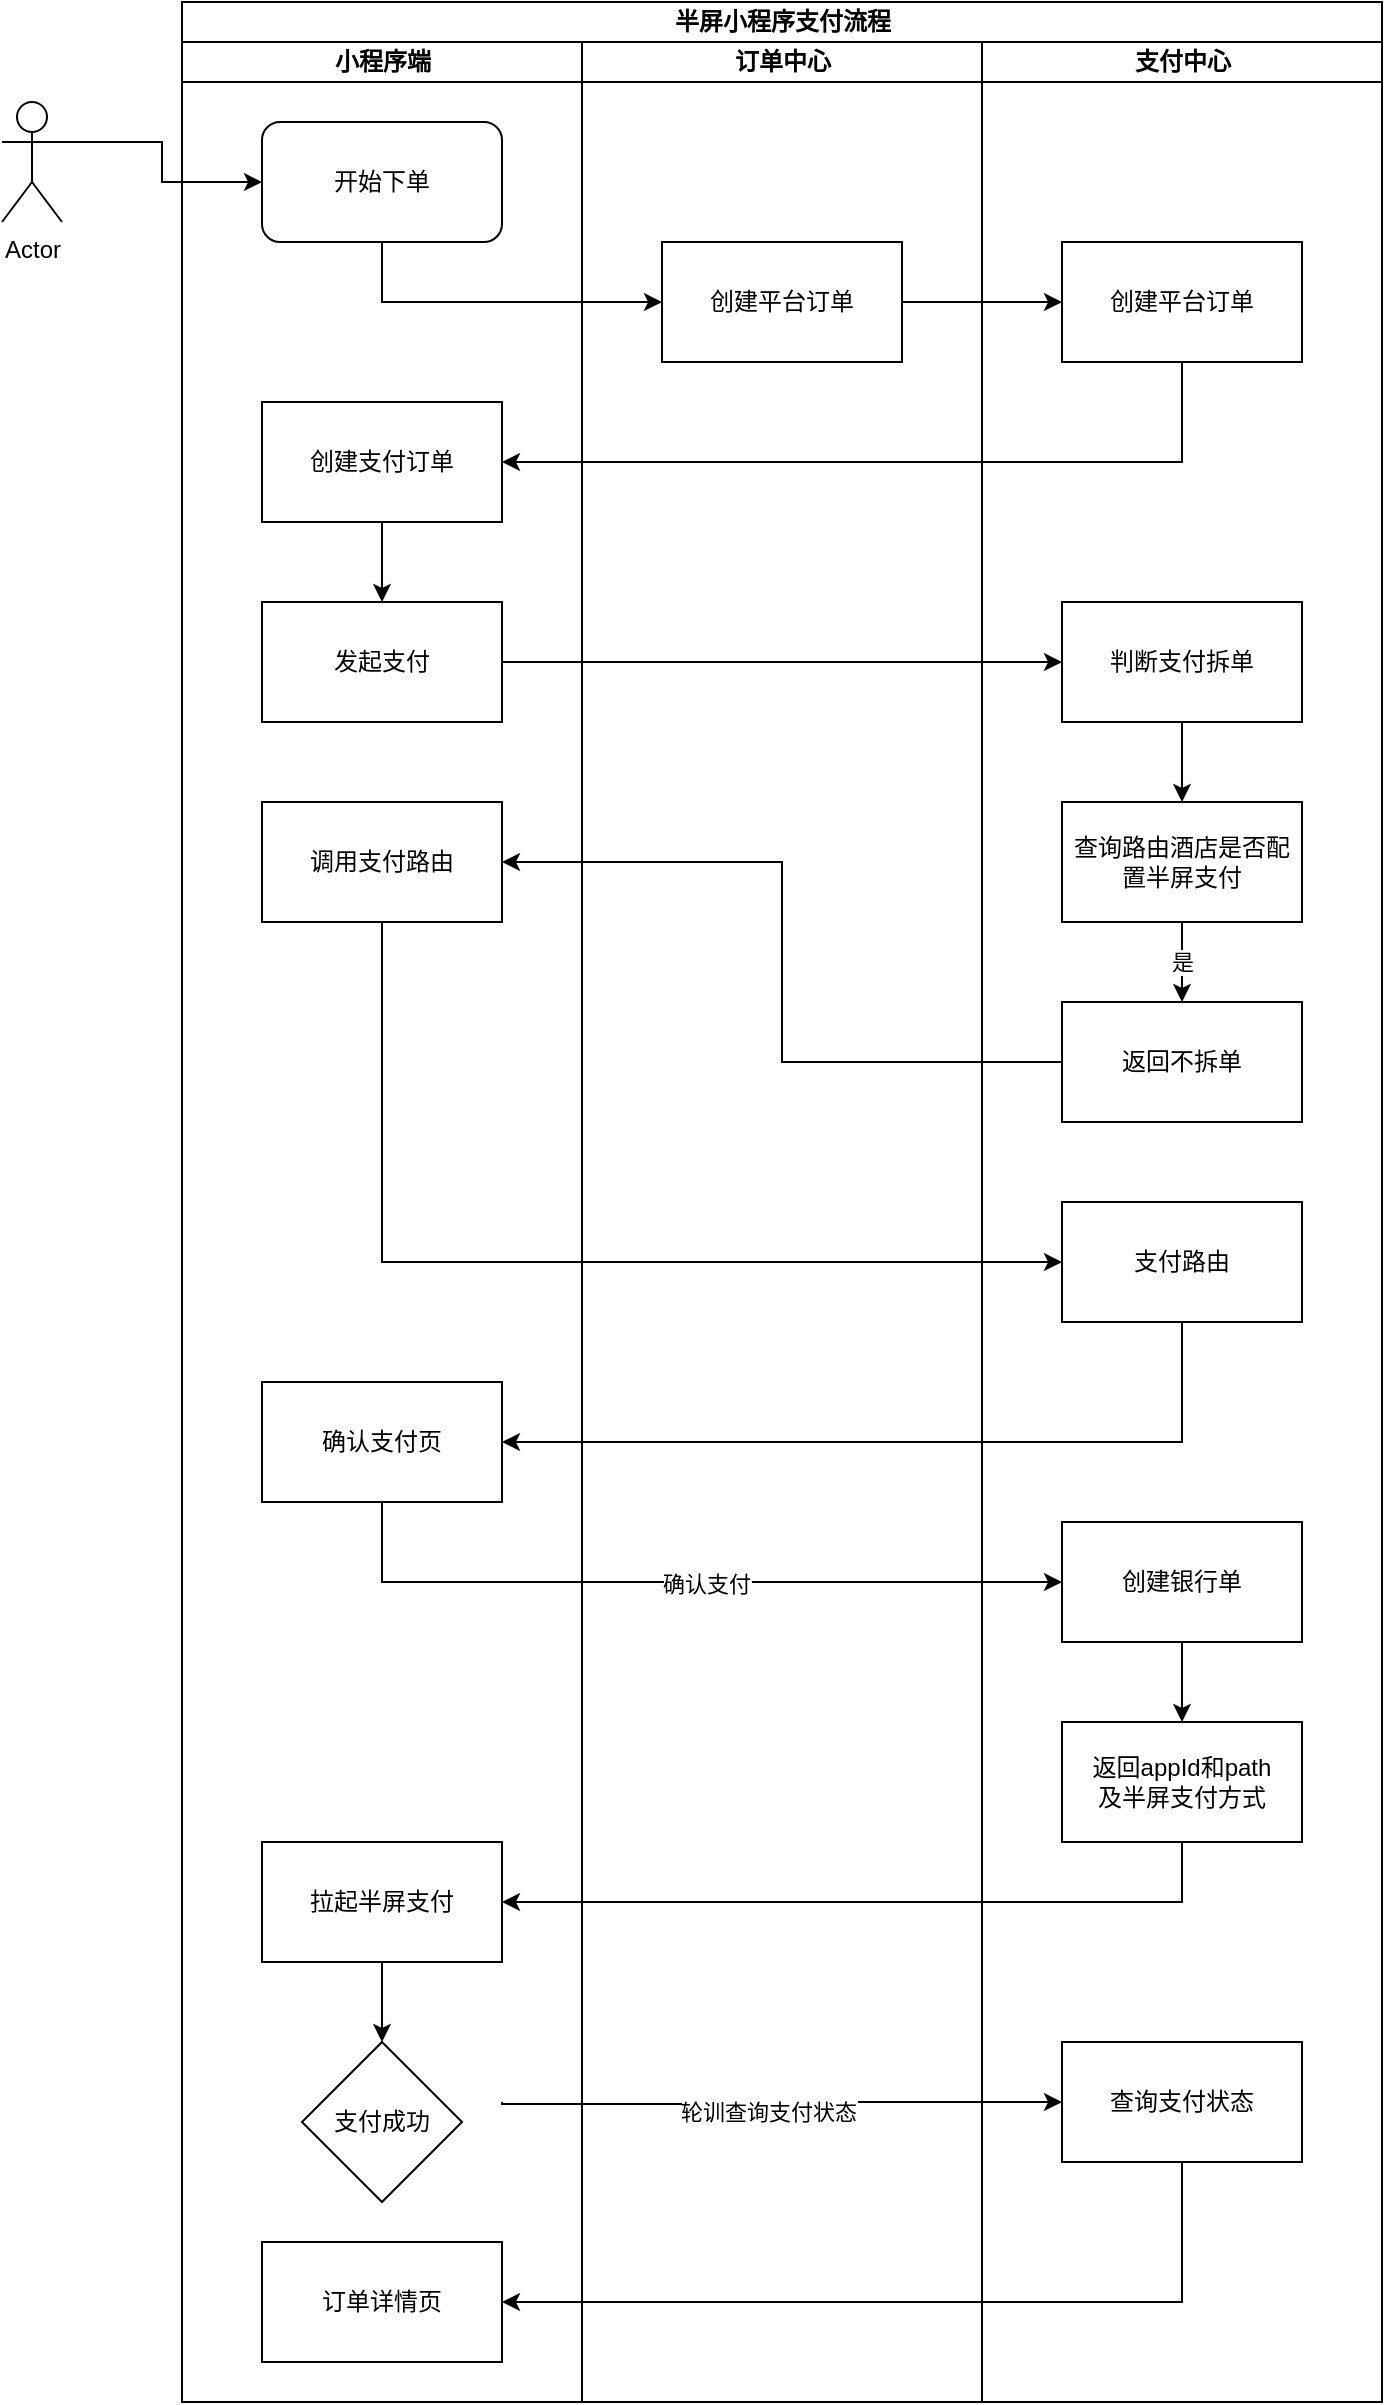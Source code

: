 <mxfile version="24.4.13" type="github">
  <diagram id="C5RBs43oDa-KdzZeNtuy" name="Page-1">
    <mxGraphModel dx="1146" dy="616" grid="1" gridSize="10" guides="1" tooltips="1" connect="1" arrows="1" fold="1" page="1" pageScale="1" pageWidth="827" pageHeight="1169" math="0" shadow="0">
      <root>
        <mxCell id="WIyWlLk6GJQsqaUBKTNV-0" />
        <mxCell id="WIyWlLk6GJQsqaUBKTNV-1" parent="WIyWlLk6GJQsqaUBKTNV-0" />
        <mxCell id="FpKd_2VouZCnrz_418Rt-0" value="半屏小程序支付流程" style="swimlane;childLayout=stackLayout;resizeParent=1;resizeParentMax=0;startSize=20;html=1;" parent="WIyWlLk6GJQsqaUBKTNV-1" vertex="1">
          <mxGeometry x="120" y="40" width="600" height="1200" as="geometry" />
        </mxCell>
        <mxCell id="kgB4WiY1e2ZN5uu-sx49-1" value="小程序端" style="swimlane;startSize=20;html=1;" vertex="1" parent="FpKd_2VouZCnrz_418Rt-0">
          <mxGeometry y="20" width="200" height="1180" as="geometry" />
        </mxCell>
        <mxCell id="kgB4WiY1e2ZN5uu-sx49-2" value="开始下单" style="rounded=1;whiteSpace=wrap;html=1;" vertex="1" parent="kgB4WiY1e2ZN5uu-sx49-1">
          <mxGeometry x="40" y="40" width="120" height="60" as="geometry" />
        </mxCell>
        <mxCell id="kgB4WiY1e2ZN5uu-sx49-13" style="edgeStyle=orthogonalEdgeStyle;rounded=0;orthogonalLoop=1;jettySize=auto;html=1;exitX=0.5;exitY=1;exitDx=0;exitDy=0;" edge="1" parent="kgB4WiY1e2ZN5uu-sx49-1" source="kgB4WiY1e2ZN5uu-sx49-9">
          <mxGeometry relative="1" as="geometry">
            <mxPoint x="100" y="280" as="targetPoint" />
          </mxGeometry>
        </mxCell>
        <mxCell id="kgB4WiY1e2ZN5uu-sx49-9" value="创建支付订单" style="rounded=0;whiteSpace=wrap;html=1;" vertex="1" parent="kgB4WiY1e2ZN5uu-sx49-1">
          <mxGeometry x="40" y="180" width="120" height="60" as="geometry" />
        </mxCell>
        <mxCell id="kgB4WiY1e2ZN5uu-sx49-14" value="发起支付" style="rounded=0;whiteSpace=wrap;html=1;" vertex="1" parent="kgB4WiY1e2ZN5uu-sx49-1">
          <mxGeometry x="40" y="280" width="120" height="60" as="geometry" />
        </mxCell>
        <mxCell id="kgB4WiY1e2ZN5uu-sx49-23" value="调用支付路由" style="rounded=0;whiteSpace=wrap;html=1;" vertex="1" parent="kgB4WiY1e2ZN5uu-sx49-1">
          <mxGeometry x="40" y="380" width="120" height="60" as="geometry" />
        </mxCell>
        <mxCell id="kgB4WiY1e2ZN5uu-sx49-27" value="确认支付页" style="rounded=0;whiteSpace=wrap;html=1;" vertex="1" parent="kgB4WiY1e2ZN5uu-sx49-1">
          <mxGeometry x="40" y="670" width="120" height="60" as="geometry" />
        </mxCell>
        <mxCell id="kgB4WiY1e2ZN5uu-sx49-38" style="edgeStyle=orthogonalEdgeStyle;rounded=0;orthogonalLoop=1;jettySize=auto;html=1;exitX=0.5;exitY=1;exitDx=0;exitDy=0;entryX=0.5;entryY=0;entryDx=0;entryDy=0;" edge="1" parent="kgB4WiY1e2ZN5uu-sx49-1" source="kgB4WiY1e2ZN5uu-sx49-35">
          <mxGeometry relative="1" as="geometry">
            <mxPoint x="100" y="1000" as="targetPoint" />
          </mxGeometry>
        </mxCell>
        <mxCell id="kgB4WiY1e2ZN5uu-sx49-35" value="拉起半屏支付" style="rounded=0;whiteSpace=wrap;html=1;" vertex="1" parent="kgB4WiY1e2ZN5uu-sx49-1">
          <mxGeometry x="40" y="900" width="120" height="60" as="geometry" />
        </mxCell>
        <mxCell id="kgB4WiY1e2ZN5uu-sx49-42" value="订单详情页" style="rounded=0;whiteSpace=wrap;html=1;" vertex="1" parent="kgB4WiY1e2ZN5uu-sx49-1">
          <mxGeometry x="40" y="1100" width="120" height="60" as="geometry" />
        </mxCell>
        <mxCell id="kgB4WiY1e2ZN5uu-sx49-49" value="支付成功" style="rhombus;whiteSpace=wrap;html=1;" vertex="1" parent="kgB4WiY1e2ZN5uu-sx49-1">
          <mxGeometry x="60" y="1000" width="80" height="80" as="geometry" />
        </mxCell>
        <mxCell id="FpKd_2VouZCnrz_418Rt-1" value="订单中心" style="swimlane;startSize=20;html=1;" parent="FpKd_2VouZCnrz_418Rt-0" vertex="1">
          <mxGeometry x="200" y="20" width="200" height="1180" as="geometry" />
        </mxCell>
        <mxCell id="kgB4WiY1e2ZN5uu-sx49-5" value="创建平台订单" style="rounded=0;whiteSpace=wrap;html=1;" vertex="1" parent="FpKd_2VouZCnrz_418Rt-1">
          <mxGeometry x="40" y="100" width="120" height="60" as="geometry" />
        </mxCell>
        <mxCell id="kgB4WiY1e2ZN5uu-sx49-11" value="支付中心" style="swimlane;startSize=20;html=1;" vertex="1" parent="FpKd_2VouZCnrz_418Rt-0">
          <mxGeometry x="400" y="20" width="200" height="1180" as="geometry" />
        </mxCell>
        <mxCell id="kgB4WiY1e2ZN5uu-sx49-12" value="创建平台订单" style="rounded=0;whiteSpace=wrap;html=1;" vertex="1" parent="kgB4WiY1e2ZN5uu-sx49-11">
          <mxGeometry x="40" y="100" width="120" height="60" as="geometry" />
        </mxCell>
        <mxCell id="kgB4WiY1e2ZN5uu-sx49-18" style="edgeStyle=orthogonalEdgeStyle;rounded=0;orthogonalLoop=1;jettySize=auto;html=1;exitX=0.5;exitY=1;exitDx=0;exitDy=0;entryX=0.5;entryY=0;entryDx=0;entryDy=0;" edge="1" parent="kgB4WiY1e2ZN5uu-sx49-11" source="kgB4WiY1e2ZN5uu-sx49-16" target="kgB4WiY1e2ZN5uu-sx49-17">
          <mxGeometry relative="1" as="geometry" />
        </mxCell>
        <mxCell id="kgB4WiY1e2ZN5uu-sx49-16" value="判断支付拆单" style="rounded=0;whiteSpace=wrap;html=1;" vertex="1" parent="kgB4WiY1e2ZN5uu-sx49-11">
          <mxGeometry x="40" y="280" width="120" height="60" as="geometry" />
        </mxCell>
        <mxCell id="kgB4WiY1e2ZN5uu-sx49-21" value="是" style="edgeStyle=orthogonalEdgeStyle;rounded=0;orthogonalLoop=1;jettySize=auto;html=1;exitX=0.5;exitY=1;exitDx=0;exitDy=0;entryX=0.5;entryY=0;entryDx=0;entryDy=0;" edge="1" parent="kgB4WiY1e2ZN5uu-sx49-11" source="kgB4WiY1e2ZN5uu-sx49-17" target="kgB4WiY1e2ZN5uu-sx49-20">
          <mxGeometry relative="1" as="geometry" />
        </mxCell>
        <mxCell id="kgB4WiY1e2ZN5uu-sx49-17" value="查询路由酒店是否配置半屏支付" style="rounded=0;whiteSpace=wrap;html=1;" vertex="1" parent="kgB4WiY1e2ZN5uu-sx49-11">
          <mxGeometry x="40" y="380" width="120" height="60" as="geometry" />
        </mxCell>
        <mxCell id="kgB4WiY1e2ZN5uu-sx49-20" value="返回不拆单" style="rounded=0;whiteSpace=wrap;html=1;" vertex="1" parent="kgB4WiY1e2ZN5uu-sx49-11">
          <mxGeometry x="40" y="480" width="120" height="60" as="geometry" />
        </mxCell>
        <mxCell id="kgB4WiY1e2ZN5uu-sx49-25" value="支付路由" style="rounded=0;whiteSpace=wrap;html=1;" vertex="1" parent="kgB4WiY1e2ZN5uu-sx49-11">
          <mxGeometry x="40" y="580" width="120" height="60" as="geometry" />
        </mxCell>
        <mxCell id="kgB4WiY1e2ZN5uu-sx49-48" style="edgeStyle=orthogonalEdgeStyle;rounded=0;orthogonalLoop=1;jettySize=auto;html=1;exitX=0.5;exitY=1;exitDx=0;exitDy=0;entryX=0.5;entryY=0;entryDx=0;entryDy=0;" edge="1" parent="kgB4WiY1e2ZN5uu-sx49-11" source="kgB4WiY1e2ZN5uu-sx49-30" target="kgB4WiY1e2ZN5uu-sx49-33">
          <mxGeometry relative="1" as="geometry" />
        </mxCell>
        <mxCell id="kgB4WiY1e2ZN5uu-sx49-30" value="创建银行单" style="rounded=0;whiteSpace=wrap;html=1;" vertex="1" parent="kgB4WiY1e2ZN5uu-sx49-11">
          <mxGeometry x="40" y="740" width="120" height="60" as="geometry" />
        </mxCell>
        <mxCell id="kgB4WiY1e2ZN5uu-sx49-33" value="返回appId和path&lt;br&gt;及半屏支付方式" style="rounded=0;whiteSpace=wrap;html=1;" vertex="1" parent="kgB4WiY1e2ZN5uu-sx49-11">
          <mxGeometry x="40" y="840" width="120" height="60" as="geometry" />
        </mxCell>
        <mxCell id="kgB4WiY1e2ZN5uu-sx49-39" value="查询支付状态" style="rounded=0;whiteSpace=wrap;html=1;" vertex="1" parent="kgB4WiY1e2ZN5uu-sx49-11">
          <mxGeometry x="40" y="1000" width="120" height="60" as="geometry" />
        </mxCell>
        <mxCell id="kgB4WiY1e2ZN5uu-sx49-6" style="edgeStyle=orthogonalEdgeStyle;rounded=0;orthogonalLoop=1;jettySize=auto;html=1;exitX=0.5;exitY=1;exitDx=0;exitDy=0;entryX=0;entryY=0.5;entryDx=0;entryDy=0;" edge="1" parent="FpKd_2VouZCnrz_418Rt-0" source="kgB4WiY1e2ZN5uu-sx49-2" target="kgB4WiY1e2ZN5uu-sx49-5">
          <mxGeometry relative="1" as="geometry" />
        </mxCell>
        <mxCell id="kgB4WiY1e2ZN5uu-sx49-22" style="edgeStyle=orthogonalEdgeStyle;rounded=0;orthogonalLoop=1;jettySize=auto;html=1;exitX=0;exitY=0.5;exitDx=0;exitDy=0;entryX=1;entryY=0.5;entryDx=0;entryDy=0;" edge="1" parent="FpKd_2VouZCnrz_418Rt-0" source="kgB4WiY1e2ZN5uu-sx49-20" target="kgB4WiY1e2ZN5uu-sx49-23">
          <mxGeometry relative="1" as="geometry">
            <mxPoint x="170" y="430" as="targetPoint" />
          </mxGeometry>
        </mxCell>
        <mxCell id="kgB4WiY1e2ZN5uu-sx49-28" style="edgeStyle=orthogonalEdgeStyle;rounded=0;orthogonalLoop=1;jettySize=auto;html=1;exitX=0.5;exitY=1;exitDx=0;exitDy=0;entryX=1;entryY=0.5;entryDx=0;entryDy=0;" edge="1" parent="FpKd_2VouZCnrz_418Rt-0" source="kgB4WiY1e2ZN5uu-sx49-25" target="kgB4WiY1e2ZN5uu-sx49-27">
          <mxGeometry relative="1" as="geometry" />
        </mxCell>
        <mxCell id="kgB4WiY1e2ZN5uu-sx49-31" style="edgeStyle=orthogonalEdgeStyle;rounded=0;orthogonalLoop=1;jettySize=auto;html=1;exitX=0.5;exitY=1;exitDx=0;exitDy=0;entryX=0;entryY=0.5;entryDx=0;entryDy=0;" edge="1" parent="FpKd_2VouZCnrz_418Rt-0" source="kgB4WiY1e2ZN5uu-sx49-27" target="kgB4WiY1e2ZN5uu-sx49-30">
          <mxGeometry relative="1" as="geometry" />
        </mxCell>
        <mxCell id="kgB4WiY1e2ZN5uu-sx49-32" value="确认支付" style="edgeLabel;html=1;align=center;verticalAlign=middle;resizable=0;points=[];" vertex="1" connectable="0" parent="kgB4WiY1e2ZN5uu-sx49-31">
          <mxGeometry x="0.063" y="-1" relative="1" as="geometry">
            <mxPoint as="offset" />
          </mxGeometry>
        </mxCell>
        <mxCell id="kgB4WiY1e2ZN5uu-sx49-36" style="edgeStyle=orthogonalEdgeStyle;rounded=0;orthogonalLoop=1;jettySize=auto;html=1;exitX=0.5;exitY=1;exitDx=0;exitDy=0;entryX=1;entryY=0.5;entryDx=0;entryDy=0;" edge="1" parent="FpKd_2VouZCnrz_418Rt-0" source="kgB4WiY1e2ZN5uu-sx49-33" target="kgB4WiY1e2ZN5uu-sx49-35">
          <mxGeometry relative="1" as="geometry" />
        </mxCell>
        <mxCell id="kgB4WiY1e2ZN5uu-sx49-40" style="edgeStyle=orthogonalEdgeStyle;rounded=0;orthogonalLoop=1;jettySize=auto;html=1;exitX=1;exitY=0.5;exitDx=0;exitDy=0;entryX=0;entryY=0.5;entryDx=0;entryDy=0;" edge="1" parent="FpKd_2VouZCnrz_418Rt-0" target="kgB4WiY1e2ZN5uu-sx49-39">
          <mxGeometry relative="1" as="geometry">
            <mxPoint x="160" y="1050" as="sourcePoint" />
            <Array as="points">
              <mxPoint x="160" y="1051" />
              <mxPoint x="301" y="1051" />
              <mxPoint x="301" y="1050" />
            </Array>
          </mxGeometry>
        </mxCell>
        <mxCell id="kgB4WiY1e2ZN5uu-sx49-41" value="轮训查询支付状态" style="edgeLabel;html=1;align=center;verticalAlign=middle;resizable=0;points=[];" vertex="1" connectable="0" parent="kgB4WiY1e2ZN5uu-sx49-40">
          <mxGeometry x="-0.05" y="-4" relative="1" as="geometry">
            <mxPoint as="offset" />
          </mxGeometry>
        </mxCell>
        <mxCell id="kgB4WiY1e2ZN5uu-sx49-43" style="edgeStyle=orthogonalEdgeStyle;rounded=0;orthogonalLoop=1;jettySize=auto;html=1;exitX=0.5;exitY=1;exitDx=0;exitDy=0;entryX=1;entryY=0.5;entryDx=0;entryDy=0;" edge="1" parent="FpKd_2VouZCnrz_418Rt-0" source="kgB4WiY1e2ZN5uu-sx49-39" target="kgB4WiY1e2ZN5uu-sx49-42">
          <mxGeometry relative="1" as="geometry" />
        </mxCell>
        <mxCell id="kgB4WiY1e2ZN5uu-sx49-44" style="edgeStyle=orthogonalEdgeStyle;rounded=0;orthogonalLoop=1;jettySize=auto;html=1;exitX=1;exitY=0.5;exitDx=0;exitDy=0;entryX=0;entryY=0.5;entryDx=0;entryDy=0;" edge="1" parent="FpKd_2VouZCnrz_418Rt-0" source="kgB4WiY1e2ZN5uu-sx49-5" target="kgB4WiY1e2ZN5uu-sx49-12">
          <mxGeometry relative="1" as="geometry" />
        </mxCell>
        <mxCell id="kgB4WiY1e2ZN5uu-sx49-45" style="edgeStyle=orthogonalEdgeStyle;rounded=0;orthogonalLoop=1;jettySize=auto;html=1;exitX=0.5;exitY=1;exitDx=0;exitDy=0;entryX=1;entryY=0.5;entryDx=0;entryDy=0;" edge="1" parent="FpKd_2VouZCnrz_418Rt-0" source="kgB4WiY1e2ZN5uu-sx49-12" target="kgB4WiY1e2ZN5uu-sx49-9">
          <mxGeometry relative="1" as="geometry" />
        </mxCell>
        <mxCell id="kgB4WiY1e2ZN5uu-sx49-46" style="edgeStyle=orthogonalEdgeStyle;rounded=0;orthogonalLoop=1;jettySize=auto;html=1;exitX=1;exitY=0.5;exitDx=0;exitDy=0;entryX=0;entryY=0.5;entryDx=0;entryDy=0;" edge="1" parent="FpKd_2VouZCnrz_418Rt-0" source="kgB4WiY1e2ZN5uu-sx49-14" target="kgB4WiY1e2ZN5uu-sx49-16">
          <mxGeometry relative="1" as="geometry" />
        </mxCell>
        <mxCell id="kgB4WiY1e2ZN5uu-sx49-47" style="edgeStyle=orthogonalEdgeStyle;rounded=0;orthogonalLoop=1;jettySize=auto;html=1;exitX=0.5;exitY=1;exitDx=0;exitDy=0;entryX=0;entryY=0.5;entryDx=0;entryDy=0;" edge="1" parent="FpKd_2VouZCnrz_418Rt-0" source="kgB4WiY1e2ZN5uu-sx49-23" target="kgB4WiY1e2ZN5uu-sx49-25">
          <mxGeometry relative="1" as="geometry" />
        </mxCell>
        <mxCell id="QO5bE3Pow_UoGUW-x528-1" style="edgeStyle=orthogonalEdgeStyle;rounded=0;orthogonalLoop=1;jettySize=auto;html=1;exitX=1;exitY=0.333;exitDx=0;exitDy=0;exitPerimeter=0;entryX=0;entryY=0.5;entryDx=0;entryDy=0;" parent="WIyWlLk6GJQsqaUBKTNV-1" source="QO5bE3Pow_UoGUW-x528-0" target="kgB4WiY1e2ZN5uu-sx49-2" edge="1">
          <mxGeometry relative="1" as="geometry">
            <mxPoint x="360" y="130" as="targetPoint" />
          </mxGeometry>
        </mxCell>
        <mxCell id="QO5bE3Pow_UoGUW-x528-0" value="Actor" style="shape=umlActor;verticalLabelPosition=bottom;verticalAlign=top;html=1;outlineConnect=0;" parent="WIyWlLk6GJQsqaUBKTNV-1" vertex="1">
          <mxGeometry x="30" y="90" width="30" height="60" as="geometry" />
        </mxCell>
      </root>
    </mxGraphModel>
  </diagram>
</mxfile>
